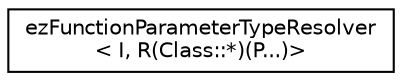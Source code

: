 digraph "Graphical Class Hierarchy"
{
 // LATEX_PDF_SIZE
  edge [fontname="Helvetica",fontsize="10",labelfontname="Helvetica",labelfontsize="10"];
  node [fontname="Helvetica",fontsize="10",shape=record];
  rankdir="LR";
  Node0 [label="ezFunctionParameterTypeResolver\l\< I, R(Class::*)(P...)\>",height=0.2,width=0.4,color="black", fillcolor="white", style="filled",URL="$de/db2/structez_function_parameter_type_resolver_3_01_i_00_01_r_07_class_1_1_5_08_07_p_8_8_8_08_4.htm",tooltip=" "];
}
